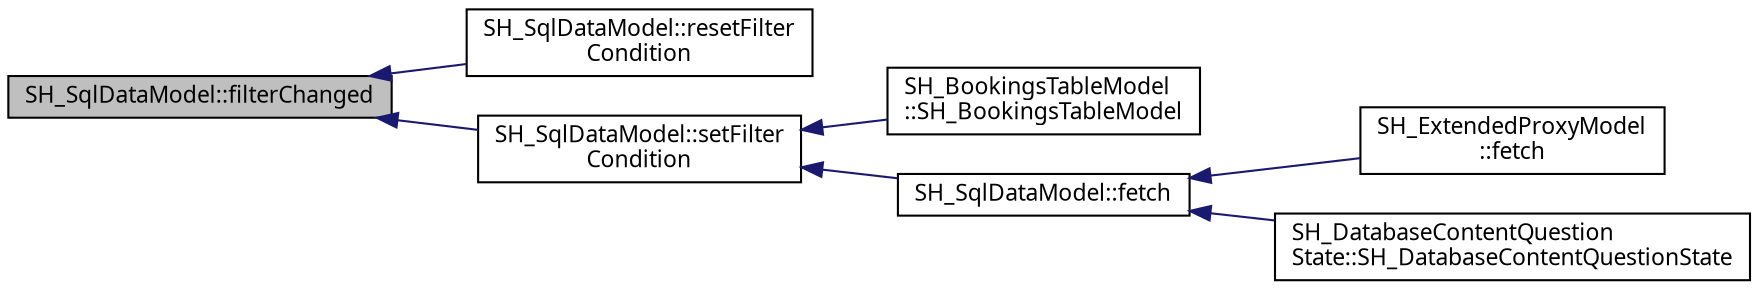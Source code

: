 digraph "SH_SqlDataModel::filterChanged"
{
 // INTERACTIVE_SVG=YES
  bgcolor="transparent";
  edge [fontname="Verdana",fontsize="11",labelfontname="Verdana",labelfontsize="11"];
  node [fontname="Verdana",fontsize="11",shape=record];
  rankdir="LR";
  Node1 [label="SH_SqlDataModel::filterChanged",height=0.2,width=0.4,color="black", fillcolor="grey75", style="filled" fontcolor="black"];
  Node1 -> Node2 [dir="back",color="midnightblue",fontsize="11",style="solid"];
  Node2 [label="SH_SqlDataModel::resetFilter\lCondition",height=0.2,width=0.4,color="black",URL="$classSH__SqlDataModel.html#a365514bffdc835545c64b2d0a67849c9"];
  Node1 -> Node3 [dir="back",color="midnightblue",fontsize="11",style="solid"];
  Node3 [label="SH_SqlDataModel::setFilter\lCondition",height=0.2,width=0.4,color="black",URL="$classSH__SqlDataModel.html#a89f54fd7a3f4288367d45d3fc17d2821"];
  Node3 -> Node4 [dir="back",color="midnightblue",fontsize="11",style="solid"];
  Node4 [label="SH_BookingsTableModel\l::SH_BookingsTableModel",height=0.2,width=0.4,color="black",URL="$classSH__BookingsTableModel.html#a870c87c10391ca25985f3b8ea04cbaa6"];
  Node3 -> Node5 [dir="back",color="midnightblue",fontsize="11",style="solid"];
  Node5 [label="SH_SqlDataModel::fetch",height=0.2,width=0.4,color="black",URL="$classSH__SqlDataModel.html#a8d9b08d282a304945b9ee2f474020980"];
  Node5 -> Node6 [dir="back",color="midnightblue",fontsize="11",style="solid"];
  Node6 [label="SH_ExtendedProxyModel\l::fetch",height=0.2,width=0.4,color="black",URL="$classSH__ExtendedProxyModel.html#a64f684a4a7d35925ff4f4b81984da60e"];
  Node5 -> Node7 [dir="back",color="midnightblue",fontsize="11",style="solid"];
  Node7 [label="SH_DatabaseContentQuestion\lState::SH_DatabaseContentQuestionState",height=0.2,width=0.4,color="black",URL="$classSH__DatabaseContentQuestionState.html#ab26490ea519262a8f9ca72c000bf7313"];
}
